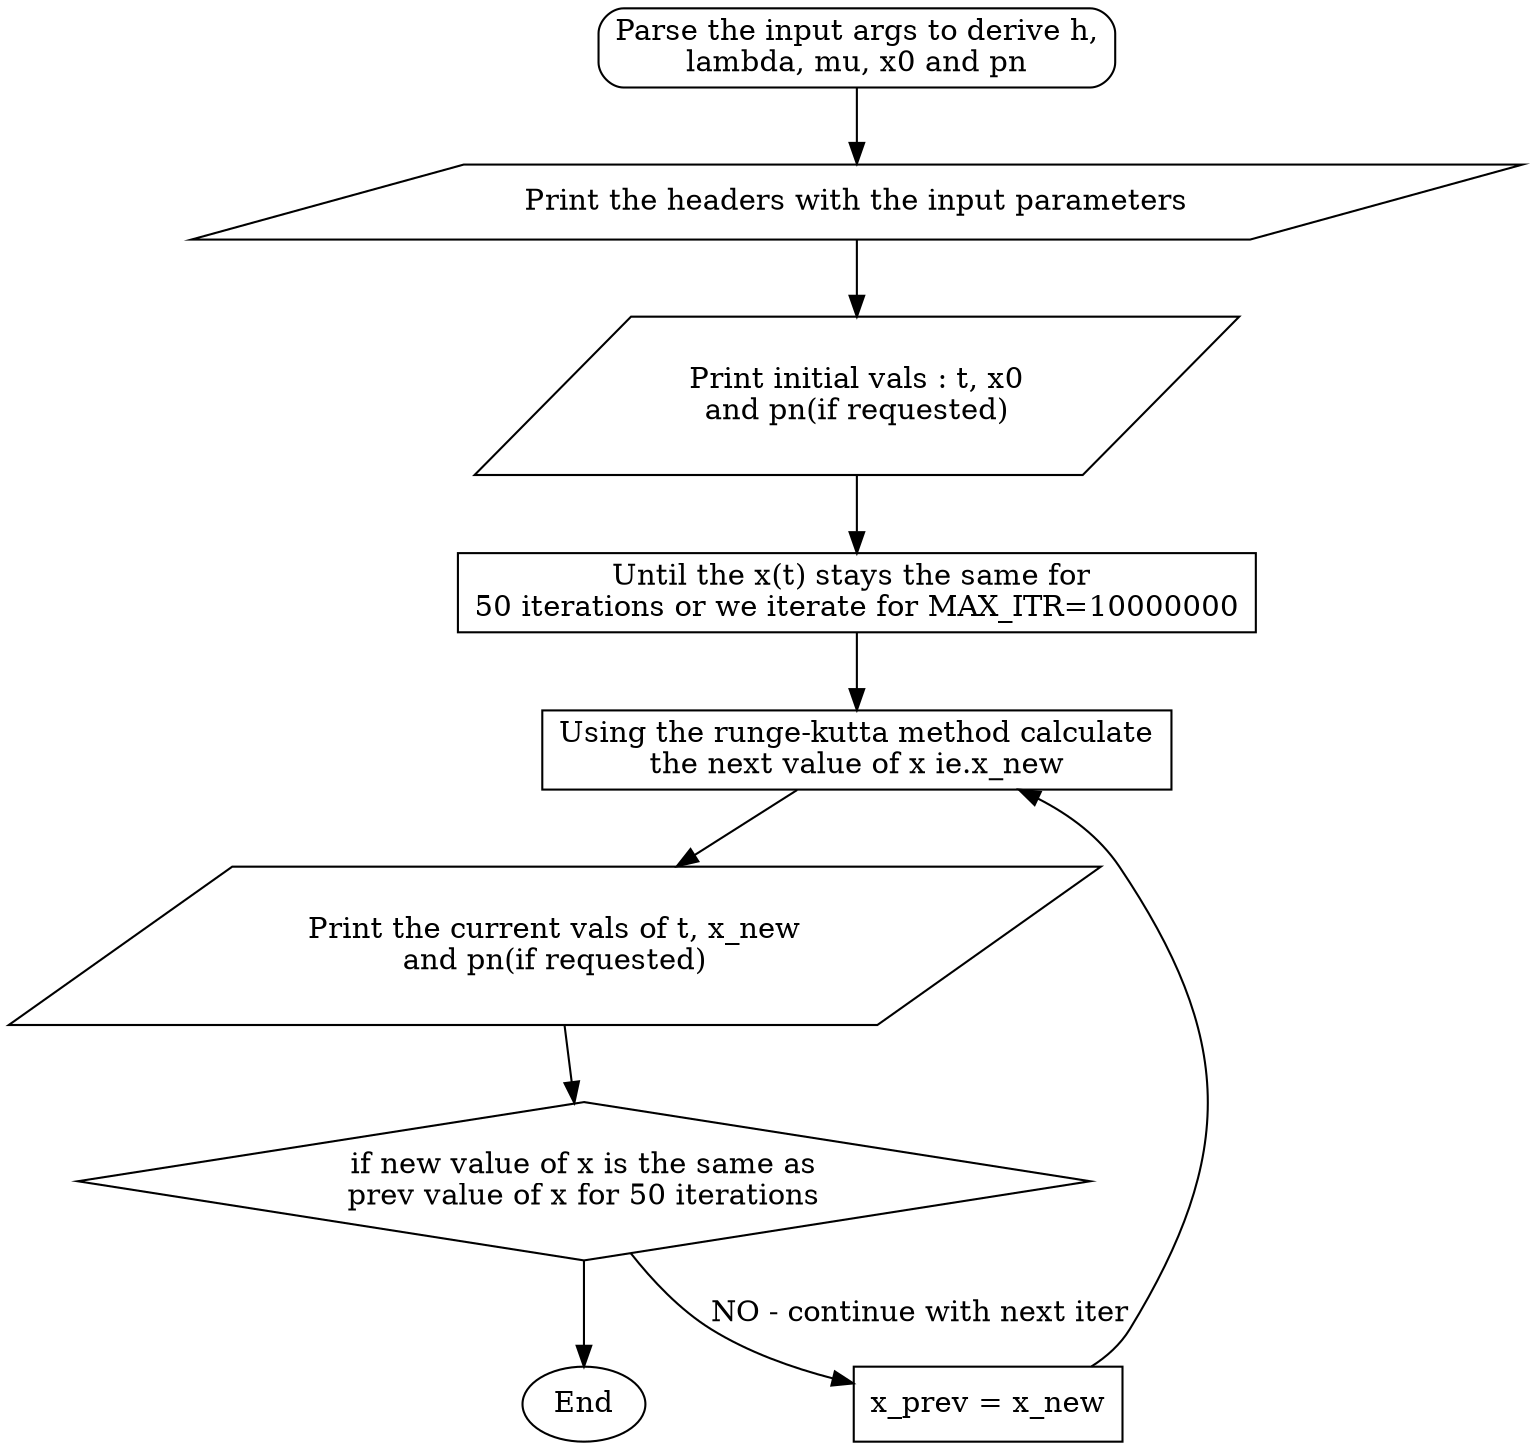 digraph runge_kutta {
    input_args [shape=mrecord,style="rounded",label="Parse the input args to derive h,\nlambda, mu, x0 and pn"]
    print_hdrs [shape=parallelogram,label="Print the headers with the input parameters"]
    print_init_vals [shape=parallelogram,label="Print initial vals : t, x0\nand pn(if requested)"]

    loop_begin [shape=record,label="Until the x(t) stays the same for \n\50 iterations or we iterate for MAX_ITR=10000000"]
    calc_next_xval [shape=box,label="Using the runge-kutta method calculate\nthe next value of x ie.x_new"]
    
    print_vals [shape=parallelogram,label="Print the current vals of t, x_new\nand pn(if requested)"]

    chk_stable [shape=diamond,label="if new value of x is the same as\nprev value of x for 50 iterations"]

    set_next [shape=box, label="x_prev = x_new"]
   
    input_args -> print_hdrs -> print_init_vals -> loop_begin
    loop_begin -> calc_next_xval -> print_vals -> chk_stable
    chk_stable -> set_next [label="NO - continue with next iter"]
    set_next -> calc_next_xval
    chk_stable -> End
}

